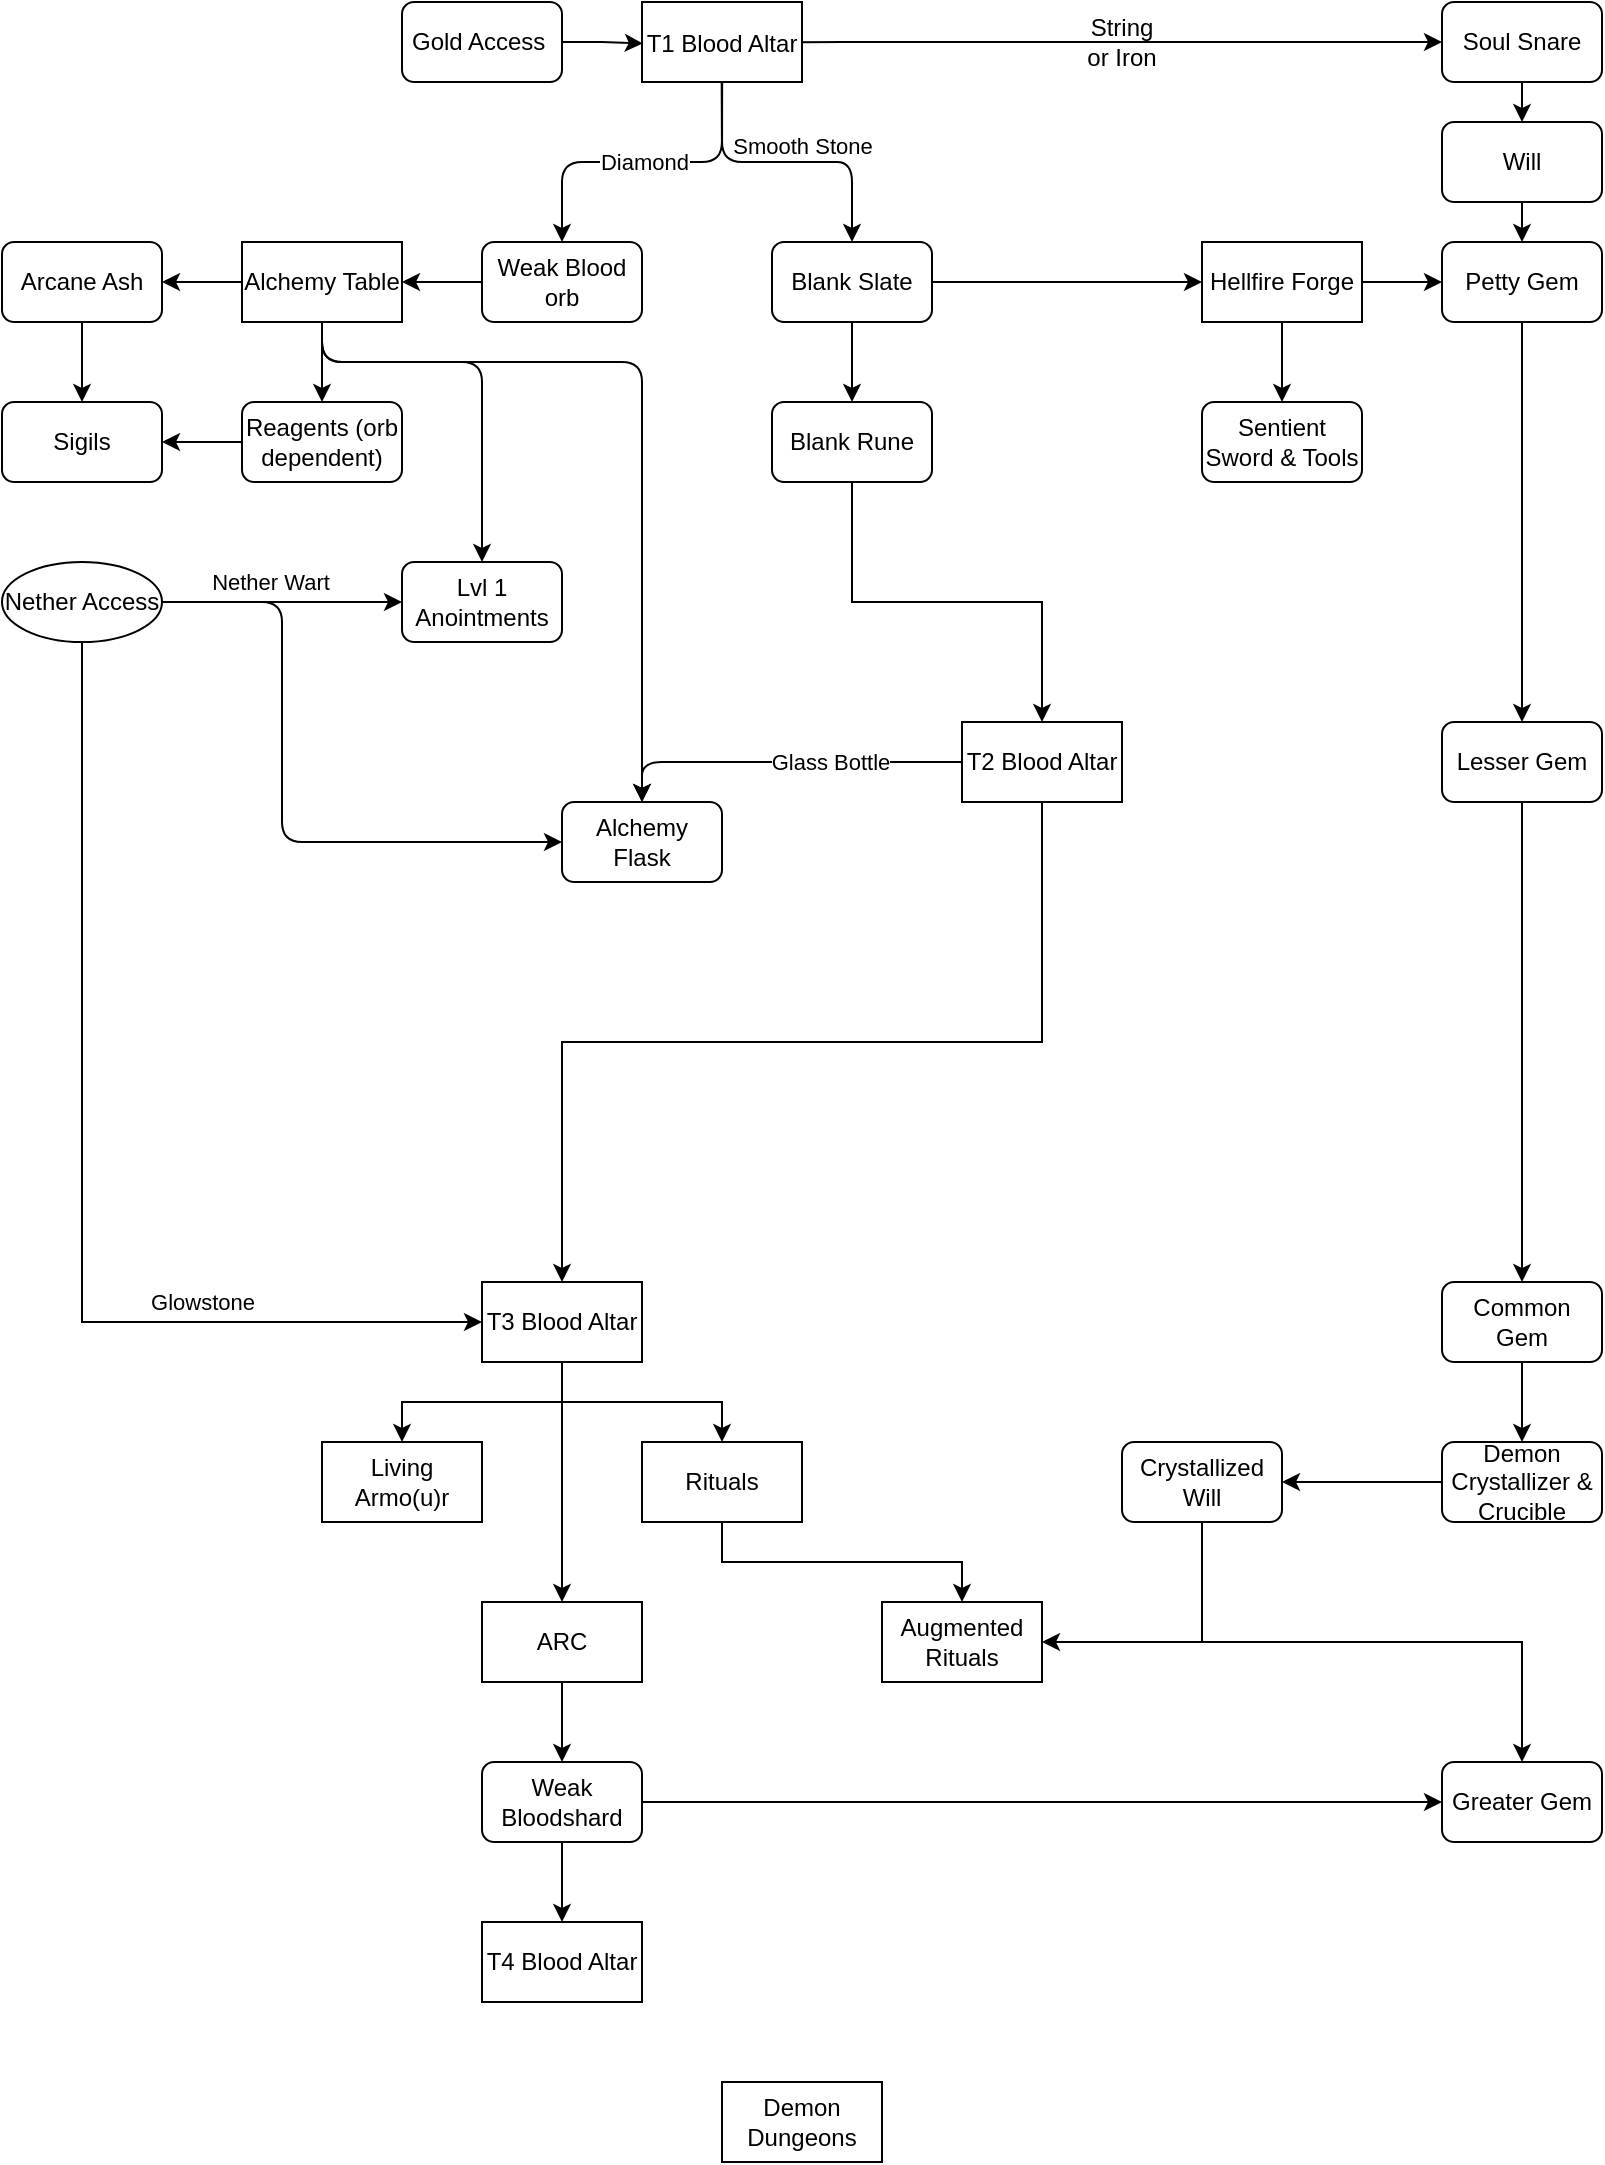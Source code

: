 <mxfile version="14.2.3" type="github">
  <diagram id="kgpKYQtTHZ0yAKxKKP6v" name="Page-1">
    <mxGraphModel dx="383" dy="653" grid="1" gridSize="10" guides="1" tooltips="1" connect="1" arrows="1" fold="1" page="1" pageScale="1" pageWidth="850" pageHeight="1100" math="0" shadow="0">
      <root>
        <mxCell id="0" />
        <mxCell id="1" parent="0" />
        <mxCell id="3nuBFxr9cyL0pnOWT2aG-1" value="T1 Blood Altar" style="shape=umlLifeline;perimeter=lifelinePerimeter;container=1;collapsible=0;recursiveResize=0;rounded=0;shadow=0;strokeWidth=1;size=40;" parent="1" vertex="1">
          <mxGeometry x="320" y="40" width="80" height="40" as="geometry" />
        </mxCell>
        <mxCell id="AL4MJqAyBT561Gl4Sr2e-3" style="edgeStyle=orthogonalEdgeStyle;rounded=0;orthogonalLoop=1;jettySize=auto;html=1;entryX=0.005;entryY=0.518;entryDx=0;entryDy=0;entryPerimeter=0;" edge="1" parent="1" source="AL4MJqAyBT561Gl4Sr2e-2" target="3nuBFxr9cyL0pnOWT2aG-1">
          <mxGeometry relative="1" as="geometry">
            <mxPoint x="370" y="80" as="targetPoint" />
          </mxGeometry>
        </mxCell>
        <mxCell id="AL4MJqAyBT561Gl4Sr2e-2" value="Gold Access&amp;nbsp;" style="rounded=1;whiteSpace=wrap;html=1;glass=0;" vertex="1" parent="1">
          <mxGeometry x="200" y="40" width="80" height="40" as="geometry" />
        </mxCell>
        <mxCell id="AL4MJqAyBT561Gl4Sr2e-46" style="edgeStyle=orthogonalEdgeStyle;rounded=0;orthogonalLoop=1;jettySize=auto;html=1;exitX=0.5;exitY=1;exitDx=0;exitDy=0;entryX=0.5;entryY=0;entryDx=0;entryDy=0;" edge="1" parent="1" source="AL4MJqAyBT561Gl4Sr2e-4" target="AL4MJqAyBT561Gl4Sr2e-42">
          <mxGeometry relative="1" as="geometry" />
        </mxCell>
        <mxCell id="AL4MJqAyBT561Gl4Sr2e-4" value="Soul Snare" style="rounded=1;whiteSpace=wrap;html=1;" vertex="1" parent="1">
          <mxGeometry x="720" y="40" width="80" height="40" as="geometry" />
        </mxCell>
        <mxCell id="AL4MJqAyBT561Gl4Sr2e-5" value="" style="endArrow=classic;html=1;entryX=0;entryY=0.5;entryDx=0;entryDy=0;exitX=1.001;exitY=0.504;exitDx=0;exitDy=0;exitPerimeter=0;" edge="1" parent="1" source="3nuBFxr9cyL0pnOWT2aG-1" target="AL4MJqAyBT561Gl4Sr2e-4">
          <mxGeometry width="50" height="50" relative="1" as="geometry">
            <mxPoint x="480" y="110" as="sourcePoint" />
            <mxPoint x="450" y="270" as="targetPoint" />
            <Array as="points">
              <mxPoint x="430" y="60" />
            </Array>
          </mxGeometry>
        </mxCell>
        <mxCell id="AL4MJqAyBT561Gl4Sr2e-6" value="String or Iron" style="text;html=1;strokeColor=none;fillColor=none;align=center;verticalAlign=middle;whiteSpace=wrap;rounded=0;" vertex="1" parent="1">
          <mxGeometry x="540" y="50" width="40" height="20" as="geometry" />
        </mxCell>
        <mxCell id="AL4MJqAyBT561Gl4Sr2e-45" style="edgeStyle=orthogonalEdgeStyle;rounded=0;orthogonalLoop=1;jettySize=auto;html=1;exitX=1;exitY=0.5;exitDx=0;exitDy=0;entryX=0;entryY=0.5;entryDx=0;entryDy=0;" edge="1" parent="1" source="AL4MJqAyBT561Gl4Sr2e-9" target="AL4MJqAyBT561Gl4Sr2e-43">
          <mxGeometry relative="1" as="geometry" />
        </mxCell>
        <mxCell id="AL4MJqAyBT561Gl4Sr2e-48" style="edgeStyle=orthogonalEdgeStyle;rounded=0;orthogonalLoop=1;jettySize=auto;html=1;exitX=0.5;exitY=1;exitDx=0;exitDy=0;entryX=0.5;entryY=0;entryDx=0;entryDy=0;" edge="1" parent="1" source="AL4MJqAyBT561Gl4Sr2e-9" target="AL4MJqAyBT561Gl4Sr2e-47">
          <mxGeometry relative="1" as="geometry" />
        </mxCell>
        <mxCell id="AL4MJqAyBT561Gl4Sr2e-9" value="Hellfire Forge" style="rounded=0;whiteSpace=wrap;html=1;glass=0;" vertex="1" parent="1">
          <mxGeometry x="600" y="160" width="80" height="40" as="geometry" />
        </mxCell>
        <mxCell id="AL4MJqAyBT561Gl4Sr2e-34" style="edgeStyle=orthogonalEdgeStyle;rounded=0;orthogonalLoop=1;jettySize=auto;html=1;exitX=0.5;exitY=1;exitDx=0;exitDy=0;entryX=0.5;entryY=0;entryDx=0;entryDy=0;" edge="1" parent="1" source="AL4MJqAyBT561Gl4Sr2e-12" target="AL4MJqAyBT561Gl4Sr2e-33">
          <mxGeometry relative="1" as="geometry" />
        </mxCell>
        <mxCell id="AL4MJqAyBT561Gl4Sr2e-12" value="Alchemy Table" style="rounded=0;whiteSpace=wrap;html=1;glass=0;" vertex="1" parent="1">
          <mxGeometry x="120" y="160" width="80" height="40" as="geometry" />
        </mxCell>
        <mxCell id="AL4MJqAyBT561Gl4Sr2e-37" style="edgeStyle=orthogonalEdgeStyle;rounded=0;orthogonalLoop=1;jettySize=auto;html=1;exitX=0.5;exitY=1;exitDx=0;exitDy=0;entryX=0.5;entryY=0;entryDx=0;entryDy=0;" edge="1" parent="1" source="AL4MJqAyBT561Gl4Sr2e-13" target="AL4MJqAyBT561Gl4Sr2e-35">
          <mxGeometry relative="1" as="geometry" />
        </mxCell>
        <mxCell id="AL4MJqAyBT561Gl4Sr2e-13" value="Arcane Ash" style="rounded=1;whiteSpace=wrap;html=1;glass=0;" vertex="1" parent="1">
          <mxGeometry y="160" width="80" height="40" as="geometry" />
        </mxCell>
        <mxCell id="AL4MJqAyBT561Gl4Sr2e-14" value="" style="endArrow=classic;html=1;exitX=0;exitY=0.5;exitDx=0;exitDy=0;entryX=1;entryY=0.5;entryDx=0;entryDy=0;" edge="1" parent="1" source="AL4MJqAyBT561Gl4Sr2e-12" target="AL4MJqAyBT561Gl4Sr2e-13">
          <mxGeometry width="50" height="50" relative="1" as="geometry">
            <mxPoint x="420" y="160" as="sourcePoint" />
            <mxPoint x="470" y="110" as="targetPoint" />
          </mxGeometry>
        </mxCell>
        <mxCell id="AL4MJqAyBT561Gl4Sr2e-15" value="Weak Blood orb" style="rounded=1;whiteSpace=wrap;html=1;glass=0;" vertex="1" parent="1">
          <mxGeometry x="240" y="160" width="80" height="40" as="geometry" />
        </mxCell>
        <mxCell id="AL4MJqAyBT561Gl4Sr2e-18" value="" style="endArrow=classic;html=1;exitX=0;exitY=0.5;exitDx=0;exitDy=0;entryX=1;entryY=0.5;entryDx=0;entryDy=0;" edge="1" parent="1" source="AL4MJqAyBT561Gl4Sr2e-15" target="AL4MJqAyBT561Gl4Sr2e-12">
          <mxGeometry width="50" height="50" relative="1" as="geometry">
            <mxPoint x="420" y="160" as="sourcePoint" />
            <mxPoint x="470" y="110" as="targetPoint" />
          </mxGeometry>
        </mxCell>
        <mxCell id="AL4MJqAyBT561Gl4Sr2e-39" style="edgeStyle=orthogonalEdgeStyle;rounded=0;orthogonalLoop=1;jettySize=auto;html=1;exitX=0.5;exitY=1;exitDx=0;exitDy=0;entryX=0.5;entryY=0;entryDx=0;entryDy=0;" edge="1" parent="1" source="AL4MJqAyBT561Gl4Sr2e-19" target="AL4MJqAyBT561Gl4Sr2e-38">
          <mxGeometry relative="1" as="geometry" />
        </mxCell>
        <mxCell id="AL4MJqAyBT561Gl4Sr2e-19" value="Blank Slate" style="rounded=1;whiteSpace=wrap;html=1;glass=0;" vertex="1" parent="1">
          <mxGeometry x="385" y="160" width="80" height="40" as="geometry" />
        </mxCell>
        <mxCell id="AL4MJqAyBT561Gl4Sr2e-26" value="" style="endArrow=classic;html=1;entryX=0.5;entryY=0;entryDx=0;entryDy=0;exitX=0.501;exitY=0.997;exitDx=0;exitDy=0;exitPerimeter=0;" edge="1" parent="1" source="3nuBFxr9cyL0pnOWT2aG-1" target="AL4MJqAyBT561Gl4Sr2e-19">
          <mxGeometry width="50" height="50" relative="1" as="geometry">
            <mxPoint x="348" y="160" as="sourcePoint" />
            <mxPoint x="430" y="90" as="targetPoint" />
            <Array as="points">
              <mxPoint x="360" y="120" />
              <mxPoint x="400" y="120" />
              <mxPoint x="425" y="120" />
            </Array>
          </mxGeometry>
        </mxCell>
        <mxCell id="AL4MJqAyBT561Gl4Sr2e-54" value="Smooth Stone" style="edgeLabel;html=1;align=center;verticalAlign=bottom;resizable=0;points=[];" vertex="1" connectable="0" parent="AL4MJqAyBT561Gl4Sr2e-26">
          <mxGeometry x="-0.062" y="-1" relative="1" as="geometry">
            <mxPoint x="12.06" y="-1" as="offset" />
          </mxGeometry>
        </mxCell>
        <mxCell id="AL4MJqAyBT561Gl4Sr2e-28" value="" style="endArrow=classic;html=1;exitX=0.498;exitY=0.997;exitDx=0;exitDy=0;exitPerimeter=0;entryX=0.5;entryY=0;entryDx=0;entryDy=0;" edge="1" parent="1" source="3nuBFxr9cyL0pnOWT2aG-1" target="AL4MJqAyBT561Gl4Sr2e-15">
          <mxGeometry width="50" height="50" relative="1" as="geometry">
            <mxPoint x="420" y="160" as="sourcePoint" />
            <mxPoint x="470" y="110" as="targetPoint" />
            <Array as="points">
              <mxPoint x="360" y="120" />
              <mxPoint x="280" y="120" />
            </Array>
          </mxGeometry>
        </mxCell>
        <mxCell id="AL4MJqAyBT561Gl4Sr2e-53" value="Diamond" style="edgeLabel;html=1;align=center;verticalAlign=middle;resizable=0;points=[];" vertex="1" connectable="0" parent="AL4MJqAyBT561Gl4Sr2e-28">
          <mxGeometry x="0.168" relative="1" as="geometry">
            <mxPoint x="13.67" as="offset" />
          </mxGeometry>
        </mxCell>
        <mxCell id="AL4MJqAyBT561Gl4Sr2e-31" value="" style="endArrow=classic;html=1;exitX=1;exitY=0.5;exitDx=0;exitDy=0;entryX=0;entryY=0.5;entryDx=0;entryDy=0;" edge="1" parent="1" source="AL4MJqAyBT561Gl4Sr2e-19" target="AL4MJqAyBT561Gl4Sr2e-9">
          <mxGeometry width="50" height="50" relative="1" as="geometry">
            <mxPoint x="420" y="160" as="sourcePoint" />
            <mxPoint x="470" y="110" as="targetPoint" />
          </mxGeometry>
        </mxCell>
        <mxCell id="AL4MJqAyBT561Gl4Sr2e-36" style="edgeStyle=orthogonalEdgeStyle;rounded=0;orthogonalLoop=1;jettySize=auto;html=1;exitX=0;exitY=0.5;exitDx=0;exitDy=0;entryX=1;entryY=0.5;entryDx=0;entryDy=0;" edge="1" parent="1" source="AL4MJqAyBT561Gl4Sr2e-33" target="AL4MJqAyBT561Gl4Sr2e-35">
          <mxGeometry relative="1" as="geometry" />
        </mxCell>
        <mxCell id="AL4MJqAyBT561Gl4Sr2e-33" value="Reagents (orb dependent)" style="rounded=1;whiteSpace=wrap;html=1;glass=0;" vertex="1" parent="1">
          <mxGeometry x="120" y="240" width="80" height="40" as="geometry" />
        </mxCell>
        <mxCell id="AL4MJqAyBT561Gl4Sr2e-35" value="Sigils" style="rounded=1;whiteSpace=wrap;html=1;glass=0;" vertex="1" parent="1">
          <mxGeometry y="240" width="80" height="40" as="geometry" />
        </mxCell>
        <mxCell id="AL4MJqAyBT561Gl4Sr2e-41" style="edgeStyle=orthogonalEdgeStyle;rounded=0;orthogonalLoop=1;jettySize=auto;html=1;exitX=0.5;exitY=1;exitDx=0;exitDy=0;entryX=0.5;entryY=0;entryDx=0;entryDy=0;" edge="1" parent="1" source="AL4MJqAyBT561Gl4Sr2e-38" target="AL4MJqAyBT561Gl4Sr2e-40">
          <mxGeometry relative="1" as="geometry" />
        </mxCell>
        <mxCell id="AL4MJqAyBT561Gl4Sr2e-38" value="Blank Rune" style="rounded=1;whiteSpace=wrap;html=1;glass=0;" vertex="1" parent="1">
          <mxGeometry x="385" y="240" width="80" height="40" as="geometry" />
        </mxCell>
        <mxCell id="AL4MJqAyBT561Gl4Sr2e-55" style="edgeStyle=orthogonalEdgeStyle;rounded=0;orthogonalLoop=1;jettySize=auto;html=1;exitX=0.5;exitY=1;exitDx=0;exitDy=0;entryX=0.5;entryY=0;entryDx=0;entryDy=0;" edge="1" parent="1" source="AL4MJqAyBT561Gl4Sr2e-40" target="AL4MJqAyBT561Gl4Sr2e-50">
          <mxGeometry relative="1" as="geometry" />
        </mxCell>
        <mxCell id="AL4MJqAyBT561Gl4Sr2e-40" value="T2 Blood Altar" style="rounded=0;whiteSpace=wrap;html=1;glass=0;" vertex="1" parent="1">
          <mxGeometry x="480" y="400" width="80" height="40" as="geometry" />
        </mxCell>
        <mxCell id="AL4MJqAyBT561Gl4Sr2e-44" style="edgeStyle=orthogonalEdgeStyle;rounded=0;orthogonalLoop=1;jettySize=auto;html=1;exitX=0.5;exitY=1;exitDx=0;exitDy=0;entryX=0.5;entryY=0;entryDx=0;entryDy=0;" edge="1" parent="1" source="AL4MJqAyBT561Gl4Sr2e-42" target="AL4MJqAyBT561Gl4Sr2e-43">
          <mxGeometry relative="1" as="geometry" />
        </mxCell>
        <mxCell id="AL4MJqAyBT561Gl4Sr2e-42" value="Will" style="rounded=1;whiteSpace=wrap;html=1;glass=0;" vertex="1" parent="1">
          <mxGeometry x="720" y="100" width="80" height="40" as="geometry" />
        </mxCell>
        <mxCell id="AL4MJqAyBT561Gl4Sr2e-65" style="edgeStyle=orthogonalEdgeStyle;rounded=0;orthogonalLoop=1;jettySize=auto;html=1;exitX=0.5;exitY=1;exitDx=0;exitDy=0;entryX=0.5;entryY=0;entryDx=0;entryDy=0;" edge="1" parent="1" source="AL4MJqAyBT561Gl4Sr2e-43" target="AL4MJqAyBT561Gl4Sr2e-64">
          <mxGeometry relative="1" as="geometry" />
        </mxCell>
        <mxCell id="AL4MJqAyBT561Gl4Sr2e-43" value="Petty Gem" style="rounded=1;whiteSpace=wrap;html=1;glass=0;" vertex="1" parent="1">
          <mxGeometry x="720" y="160" width="80" height="40" as="geometry" />
        </mxCell>
        <mxCell id="AL4MJqAyBT561Gl4Sr2e-47" value="Sentient Sword &amp;amp; Tools" style="rounded=1;whiteSpace=wrap;html=1;glass=0;" vertex="1" parent="1">
          <mxGeometry x="600" y="240" width="80" height="40" as="geometry" />
        </mxCell>
        <mxCell id="AL4MJqAyBT561Gl4Sr2e-51" style="edgeStyle=orthogonalEdgeStyle;rounded=0;orthogonalLoop=1;jettySize=auto;html=1;exitX=0.5;exitY=1;exitDx=0;exitDy=0;entryX=0;entryY=0.5;entryDx=0;entryDy=0;" edge="1" parent="1" source="AL4MJqAyBT561Gl4Sr2e-49" target="AL4MJqAyBT561Gl4Sr2e-50">
          <mxGeometry relative="1" as="geometry">
            <Array as="points">
              <mxPoint x="40" y="700" />
            </Array>
          </mxGeometry>
        </mxCell>
        <mxCell id="AL4MJqAyBT561Gl4Sr2e-52" value="Glowstone" style="edgeLabel;html=1;align=center;verticalAlign=middle;resizable=0;points=[];" vertex="1" connectable="0" parent="AL4MJqAyBT561Gl4Sr2e-51">
          <mxGeometry x="-0.106" y="1" relative="1" as="geometry">
            <mxPoint x="59" y="88.33" as="offset" />
          </mxGeometry>
        </mxCell>
        <mxCell id="AL4MJqAyBT561Gl4Sr2e-58" style="edgeStyle=orthogonalEdgeStyle;rounded=0;orthogonalLoop=1;jettySize=auto;html=1;exitX=1;exitY=0.5;exitDx=0;exitDy=0;entryX=0;entryY=0.5;entryDx=0;entryDy=0;" edge="1" parent="1" source="AL4MJqAyBT561Gl4Sr2e-49" target="AL4MJqAyBT561Gl4Sr2e-56">
          <mxGeometry relative="1" as="geometry" />
        </mxCell>
        <mxCell id="AL4MJqAyBT561Gl4Sr2e-59" value="Nether Wart" style="edgeLabel;html=1;align=center;verticalAlign=middle;resizable=0;points=[];" vertex="1" connectable="0" parent="AL4MJqAyBT561Gl4Sr2e-58">
          <mxGeometry x="-0.111" y="2" relative="1" as="geometry">
            <mxPoint y="-8" as="offset" />
          </mxGeometry>
        </mxCell>
        <mxCell id="AL4MJqAyBT561Gl4Sr2e-49" value="Nether Access" style="ellipse;whiteSpace=wrap;html=1;rounded=1;glass=0;" vertex="1" parent="1">
          <mxGeometry y="320" width="80" height="40" as="geometry" />
        </mxCell>
        <mxCell id="AL4MJqAyBT561Gl4Sr2e-71" style="edgeStyle=orthogonalEdgeStyle;rounded=0;orthogonalLoop=1;jettySize=auto;html=1;exitX=0.5;exitY=1;exitDx=0;exitDy=0;entryX=0.5;entryY=0;entryDx=0;entryDy=0;" edge="1" parent="1" source="AL4MJqAyBT561Gl4Sr2e-50" target="AL4MJqAyBT561Gl4Sr2e-70">
          <mxGeometry relative="1" as="geometry" />
        </mxCell>
        <mxCell id="AL4MJqAyBT561Gl4Sr2e-73" style="edgeStyle=orthogonalEdgeStyle;rounded=0;orthogonalLoop=1;jettySize=auto;html=1;exitX=0.5;exitY=1;exitDx=0;exitDy=0;entryX=0.5;entryY=0;entryDx=0;entryDy=0;" edge="1" parent="1" source="AL4MJqAyBT561Gl4Sr2e-50" target="AL4MJqAyBT561Gl4Sr2e-72">
          <mxGeometry relative="1" as="geometry" />
        </mxCell>
        <mxCell id="AL4MJqAyBT561Gl4Sr2e-84" style="edgeStyle=orthogonalEdgeStyle;rounded=0;orthogonalLoop=1;jettySize=auto;html=1;exitX=0.5;exitY=1;exitDx=0;exitDy=0;entryX=0.5;entryY=0;entryDx=0;entryDy=0;" edge="1" parent="1" source="AL4MJqAyBT561Gl4Sr2e-50" target="AL4MJqAyBT561Gl4Sr2e-83">
          <mxGeometry relative="1" as="geometry" />
        </mxCell>
        <mxCell id="AL4MJqAyBT561Gl4Sr2e-50" value="T3 Blood Altar" style="rounded=0;whiteSpace=wrap;html=1;glass=0;" vertex="1" parent="1">
          <mxGeometry x="240" y="680" width="80" height="40" as="geometry" />
        </mxCell>
        <mxCell id="AL4MJqAyBT561Gl4Sr2e-56" value="Lvl 1 Anointments" style="rounded=1;whiteSpace=wrap;html=1;glass=0;" vertex="1" parent="1">
          <mxGeometry x="200" y="320" width="80" height="40" as="geometry" />
        </mxCell>
        <mxCell id="AL4MJqAyBT561Gl4Sr2e-57" value="" style="endArrow=classic;html=1;exitX=0.5;exitY=1;exitDx=0;exitDy=0;entryX=0.5;entryY=0;entryDx=0;entryDy=0;" edge="1" parent="1" source="AL4MJqAyBT561Gl4Sr2e-12" target="AL4MJqAyBT561Gl4Sr2e-56">
          <mxGeometry width="50" height="50" relative="1" as="geometry">
            <mxPoint x="470" y="470" as="sourcePoint" />
            <mxPoint x="520" y="420" as="targetPoint" />
            <Array as="points">
              <mxPoint x="160" y="220" />
              <mxPoint x="240" y="220" />
            </Array>
          </mxGeometry>
        </mxCell>
        <mxCell id="AL4MJqAyBT561Gl4Sr2e-60" value="Alchemy Flask" style="rounded=1;whiteSpace=wrap;html=1;glass=0;" vertex="1" parent="1">
          <mxGeometry x="280" y="440" width="80" height="40" as="geometry" />
        </mxCell>
        <mxCell id="AL4MJqAyBT561Gl4Sr2e-61" value="" style="endArrow=classic;html=1;exitX=0.5;exitY=1;exitDx=0;exitDy=0;entryX=0.5;entryY=0;entryDx=0;entryDy=0;" edge="1" parent="1" source="AL4MJqAyBT561Gl4Sr2e-12" target="AL4MJqAyBT561Gl4Sr2e-60">
          <mxGeometry width="50" height="50" relative="1" as="geometry">
            <mxPoint x="470" y="380" as="sourcePoint" />
            <mxPoint x="520" y="330" as="targetPoint" />
            <Array as="points">
              <mxPoint x="160" y="220" />
              <mxPoint x="320" y="220" />
            </Array>
          </mxGeometry>
        </mxCell>
        <mxCell id="AL4MJqAyBT561Gl4Sr2e-62" value="" style="endArrow=classic;html=1;exitX=0;exitY=0.5;exitDx=0;exitDy=0;entryX=0.5;entryY=0;entryDx=0;entryDy=0;" edge="1" parent="1" source="AL4MJqAyBT561Gl4Sr2e-40" target="AL4MJqAyBT561Gl4Sr2e-60">
          <mxGeometry width="50" height="50" relative="1" as="geometry">
            <mxPoint x="470" y="380" as="sourcePoint" />
            <mxPoint x="520" y="330" as="targetPoint" />
            <Array as="points">
              <mxPoint x="320" y="420" />
            </Array>
          </mxGeometry>
        </mxCell>
        <mxCell id="AL4MJqAyBT561Gl4Sr2e-63" value="Glass Bottle" style="edgeLabel;html=1;align=center;verticalAlign=middle;resizable=0;points=[];" vertex="1" connectable="0" parent="AL4MJqAyBT561Gl4Sr2e-62">
          <mxGeometry x="-0.362" y="2" relative="1" as="geometry">
            <mxPoint x="-9.17" y="-2" as="offset" />
          </mxGeometry>
        </mxCell>
        <mxCell id="AL4MJqAyBT561Gl4Sr2e-67" style="edgeStyle=orthogonalEdgeStyle;rounded=0;orthogonalLoop=1;jettySize=auto;html=1;exitX=0.5;exitY=1;exitDx=0;exitDy=0;entryX=0.5;entryY=0;entryDx=0;entryDy=0;" edge="1" parent="1" source="AL4MJqAyBT561Gl4Sr2e-64" target="AL4MJqAyBT561Gl4Sr2e-66">
          <mxGeometry relative="1" as="geometry" />
        </mxCell>
        <mxCell id="AL4MJqAyBT561Gl4Sr2e-64" value="Lesser Gem" style="rounded=1;whiteSpace=wrap;html=1;glass=0;" vertex="1" parent="1">
          <mxGeometry x="720" y="400" width="80" height="40" as="geometry" />
        </mxCell>
        <mxCell id="AL4MJqAyBT561Gl4Sr2e-75" style="edgeStyle=orthogonalEdgeStyle;rounded=0;orthogonalLoop=1;jettySize=auto;html=1;exitX=0.5;exitY=1;exitDx=0;exitDy=0;entryX=0.5;entryY=0;entryDx=0;entryDy=0;" edge="1" parent="1" source="AL4MJqAyBT561Gl4Sr2e-66" target="AL4MJqAyBT561Gl4Sr2e-74">
          <mxGeometry relative="1" as="geometry" />
        </mxCell>
        <mxCell id="AL4MJqAyBT561Gl4Sr2e-66" value="Common Gem" style="rounded=1;whiteSpace=wrap;html=1;glass=0;" vertex="1" parent="1">
          <mxGeometry x="720" y="680" width="80" height="40" as="geometry" />
        </mxCell>
        <mxCell id="AL4MJqAyBT561Gl4Sr2e-68" value="" style="endArrow=classic;html=1;exitX=1;exitY=0.5;exitDx=0;exitDy=0;entryX=0;entryY=0.5;entryDx=0;entryDy=0;" edge="1" parent="1" source="AL4MJqAyBT561Gl4Sr2e-49" target="AL4MJqAyBT561Gl4Sr2e-60">
          <mxGeometry width="50" height="50" relative="1" as="geometry">
            <mxPoint x="470" y="460" as="sourcePoint" />
            <mxPoint x="520" y="410" as="targetPoint" />
            <Array as="points">
              <mxPoint x="140" y="340" />
              <mxPoint x="140" y="400" />
              <mxPoint x="140" y="460" />
            </Array>
          </mxGeometry>
        </mxCell>
        <mxCell id="AL4MJqAyBT561Gl4Sr2e-79" style="edgeStyle=orthogonalEdgeStyle;rounded=0;orthogonalLoop=1;jettySize=auto;html=1;exitX=0.5;exitY=1;exitDx=0;exitDy=0;entryX=0.5;entryY=0;entryDx=0;entryDy=0;" edge="1" parent="1" source="AL4MJqAyBT561Gl4Sr2e-70" target="AL4MJqAyBT561Gl4Sr2e-77">
          <mxGeometry relative="1" as="geometry" />
        </mxCell>
        <mxCell id="AL4MJqAyBT561Gl4Sr2e-70" value="Rituals" style="rounded=0;whiteSpace=wrap;html=1;glass=0;" vertex="1" parent="1">
          <mxGeometry x="320" y="760" width="80" height="40" as="geometry" />
        </mxCell>
        <mxCell id="AL4MJqAyBT561Gl4Sr2e-72" value="Living Armo(u)r" style="rounded=0;whiteSpace=wrap;html=1;glass=0;" vertex="1" parent="1">
          <mxGeometry x="160" y="760" width="80" height="40" as="geometry" />
        </mxCell>
        <mxCell id="AL4MJqAyBT561Gl4Sr2e-78" style="edgeStyle=orthogonalEdgeStyle;rounded=0;orthogonalLoop=1;jettySize=auto;html=1;exitX=0;exitY=0.5;exitDx=0;exitDy=0;entryX=1;entryY=0.5;entryDx=0;entryDy=0;" edge="1" parent="1" source="AL4MJqAyBT561Gl4Sr2e-74" target="AL4MJqAyBT561Gl4Sr2e-76">
          <mxGeometry relative="1" as="geometry" />
        </mxCell>
        <mxCell id="AL4MJqAyBT561Gl4Sr2e-74" value="Demon Crystallizer &amp;amp; Crucible" style="rounded=1;whiteSpace=wrap;html=1;glass=0;" vertex="1" parent="1">
          <mxGeometry x="720" y="760" width="80" height="40" as="geometry" />
        </mxCell>
        <mxCell id="AL4MJqAyBT561Gl4Sr2e-80" style="edgeStyle=orthogonalEdgeStyle;rounded=0;orthogonalLoop=1;jettySize=auto;html=1;exitX=0.5;exitY=1;exitDx=0;exitDy=0;entryX=1;entryY=0.5;entryDx=0;entryDy=0;" edge="1" parent="1" source="AL4MJqAyBT561Gl4Sr2e-76" target="AL4MJqAyBT561Gl4Sr2e-77">
          <mxGeometry relative="1" as="geometry" />
        </mxCell>
        <mxCell id="AL4MJqAyBT561Gl4Sr2e-82" style="edgeStyle=orthogonalEdgeStyle;rounded=0;orthogonalLoop=1;jettySize=auto;html=1;exitX=0.5;exitY=1;exitDx=0;exitDy=0;entryX=0.5;entryY=0;entryDx=0;entryDy=0;" edge="1" parent="1" source="AL4MJqAyBT561Gl4Sr2e-76" target="AL4MJqAyBT561Gl4Sr2e-81">
          <mxGeometry relative="1" as="geometry">
            <Array as="points">
              <mxPoint x="600" y="860" />
              <mxPoint x="760" y="860" />
            </Array>
          </mxGeometry>
        </mxCell>
        <mxCell id="AL4MJqAyBT561Gl4Sr2e-76" value="Crystallized Will" style="rounded=1;whiteSpace=wrap;html=1;glass=0;" vertex="1" parent="1">
          <mxGeometry x="560" y="760" width="80" height="40" as="geometry" />
        </mxCell>
        <mxCell id="AL4MJqAyBT561Gl4Sr2e-77" value="Augmented Rituals" style="rounded=0;whiteSpace=wrap;html=1;glass=0;" vertex="1" parent="1">
          <mxGeometry x="440" y="840" width="80" height="40" as="geometry" />
        </mxCell>
        <mxCell id="AL4MJqAyBT561Gl4Sr2e-81" value="Greater Gem" style="rounded=1;whiteSpace=wrap;html=1;glass=0;" vertex="1" parent="1">
          <mxGeometry x="720" y="920" width="80" height="40" as="geometry" />
        </mxCell>
        <mxCell id="AL4MJqAyBT561Gl4Sr2e-87" style="edgeStyle=orthogonalEdgeStyle;rounded=0;orthogonalLoop=1;jettySize=auto;html=1;exitX=0.5;exitY=1;exitDx=0;exitDy=0;entryX=0.5;entryY=0;entryDx=0;entryDy=0;" edge="1" parent="1" source="AL4MJqAyBT561Gl4Sr2e-83" target="AL4MJqAyBT561Gl4Sr2e-85">
          <mxGeometry relative="1" as="geometry" />
        </mxCell>
        <mxCell id="AL4MJqAyBT561Gl4Sr2e-83" value="ARC" style="rounded=0;whiteSpace=wrap;html=1;glass=0;" vertex="1" parent="1">
          <mxGeometry x="240" y="840" width="80" height="40" as="geometry" />
        </mxCell>
        <mxCell id="AL4MJqAyBT561Gl4Sr2e-86" style="edgeStyle=orthogonalEdgeStyle;rounded=0;orthogonalLoop=1;jettySize=auto;html=1;exitX=1;exitY=0.5;exitDx=0;exitDy=0;" edge="1" parent="1" source="AL4MJqAyBT561Gl4Sr2e-85" target="AL4MJqAyBT561Gl4Sr2e-81">
          <mxGeometry relative="1" as="geometry" />
        </mxCell>
        <mxCell id="AL4MJqAyBT561Gl4Sr2e-89" style="edgeStyle=orthogonalEdgeStyle;rounded=0;orthogonalLoop=1;jettySize=auto;html=1;exitX=0.5;exitY=1;exitDx=0;exitDy=0;entryX=0.5;entryY=0;entryDx=0;entryDy=0;" edge="1" parent="1" source="AL4MJqAyBT561Gl4Sr2e-85" target="AL4MJqAyBT561Gl4Sr2e-88">
          <mxGeometry relative="1" as="geometry" />
        </mxCell>
        <mxCell id="AL4MJqAyBT561Gl4Sr2e-85" value="Weak Bloodshard" style="rounded=1;whiteSpace=wrap;html=1;glass=0;" vertex="1" parent="1">
          <mxGeometry x="240" y="920" width="80" height="40" as="geometry" />
        </mxCell>
        <mxCell id="AL4MJqAyBT561Gl4Sr2e-88" value="T4 Blood Altar" style="rounded=0;whiteSpace=wrap;html=1;glass=0;" vertex="1" parent="1">
          <mxGeometry x="240" y="1000" width="80" height="40" as="geometry" />
        </mxCell>
        <mxCell id="AL4MJqAyBT561Gl4Sr2e-90" value="Demon Dungeons" style="rounded=0;whiteSpace=wrap;html=1;glass=0;" vertex="1" parent="1">
          <mxGeometry x="360" y="1080" width="80" height="40" as="geometry" />
        </mxCell>
      </root>
    </mxGraphModel>
  </diagram>
</mxfile>
